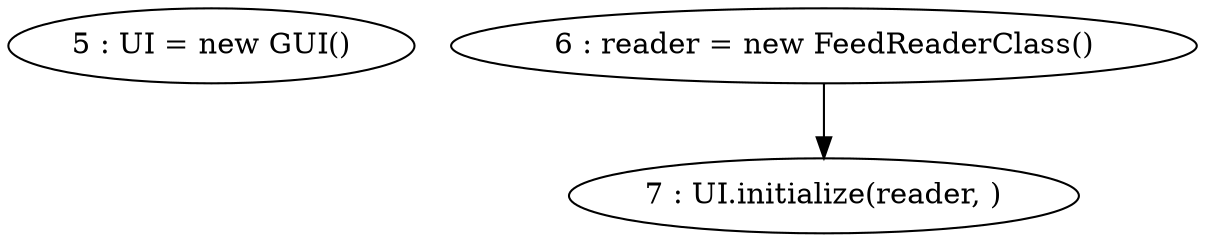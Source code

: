 digraph G {
"5 : UI = new GUI()"
"6 : reader = new FeedReaderClass()"
"6 : reader = new FeedReaderClass()" -> "7 : UI.initialize(reader, )"
"7 : UI.initialize(reader, )"
}